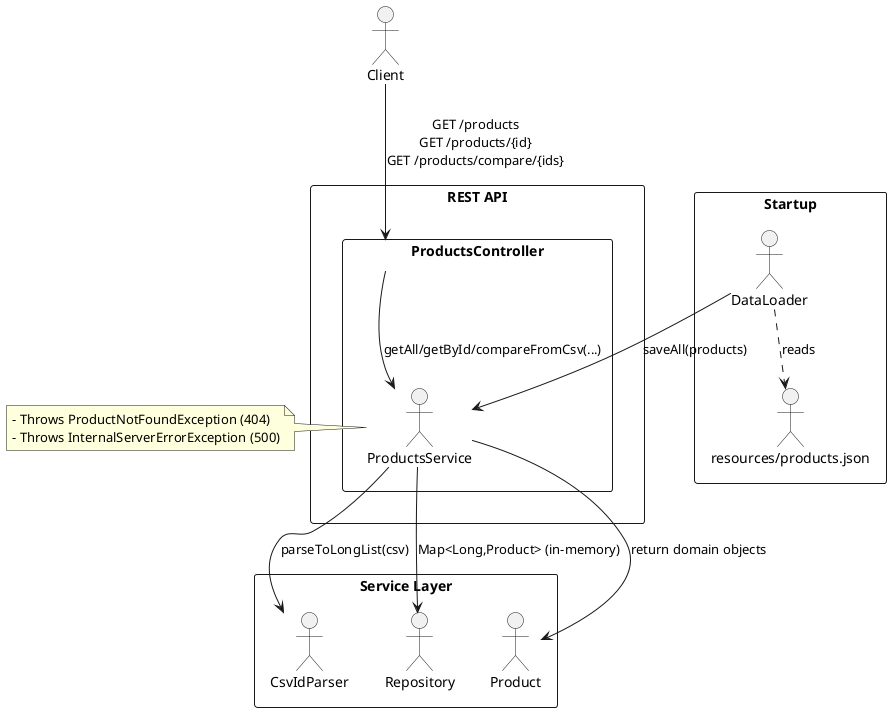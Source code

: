 @startuml
actor Client

rectangle "REST API" {
  Client --> ProductsController : GET /products\nGET /products/{id}\nGET /products/compare/{ids}
  rectangle ProductsController {
    ProductsController --> ProductsService : getAll/getById/compareFromCsv(...)
  }
}

rectangle "Service Layer" {
  ProductsService --> CsvIdParser : parseToLongList(csv)
  ProductsService --> Repository : Map<Long,Product> (in-memory)
  ProductsService --> Product : return domain objects
}

rectangle "Startup" {
  DataLoader ..> "resources/products.json" : reads
  DataLoader --> ProductsService : saveAll(products)
}

note left of ProductsService
- Throws ProductNotFoundException (404)
- Throws InternalServerErrorException (500)
end note

@enduml

